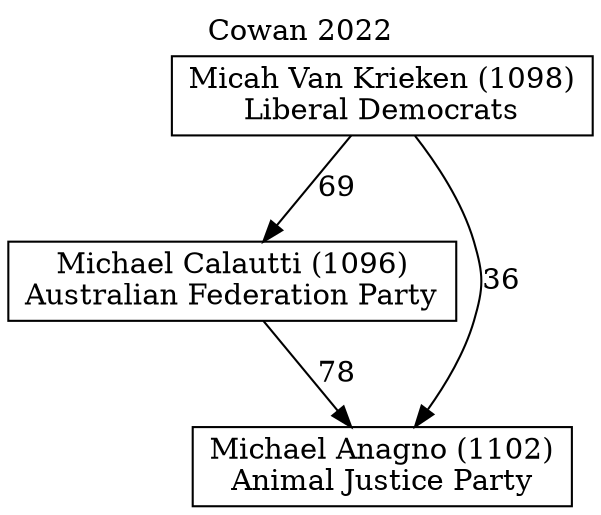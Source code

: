 // House preference flow
digraph "Michael Anagno (1102)_Cowan_2022" {
	graph [label="Cowan 2022" labelloc=t mclimit=10]
	node [shape=box]
	"Micah Van Krieken (1098)" [label="Micah Van Krieken (1098)
Liberal Democrats"]
	"Michael Calautti (1096)" [label="Michael Calautti (1096)
Australian Federation Party"]
	"Michael Anagno (1102)" [label="Michael Anagno (1102)
Animal Justice Party"]
	"Micah Van Krieken (1098)" -> "Michael Calautti (1096)" [label=69]
	"Micah Van Krieken (1098)" -> "Michael Anagno (1102)" [label=36]
	"Michael Calautti (1096)" -> "Michael Anagno (1102)" [label=78]
}
